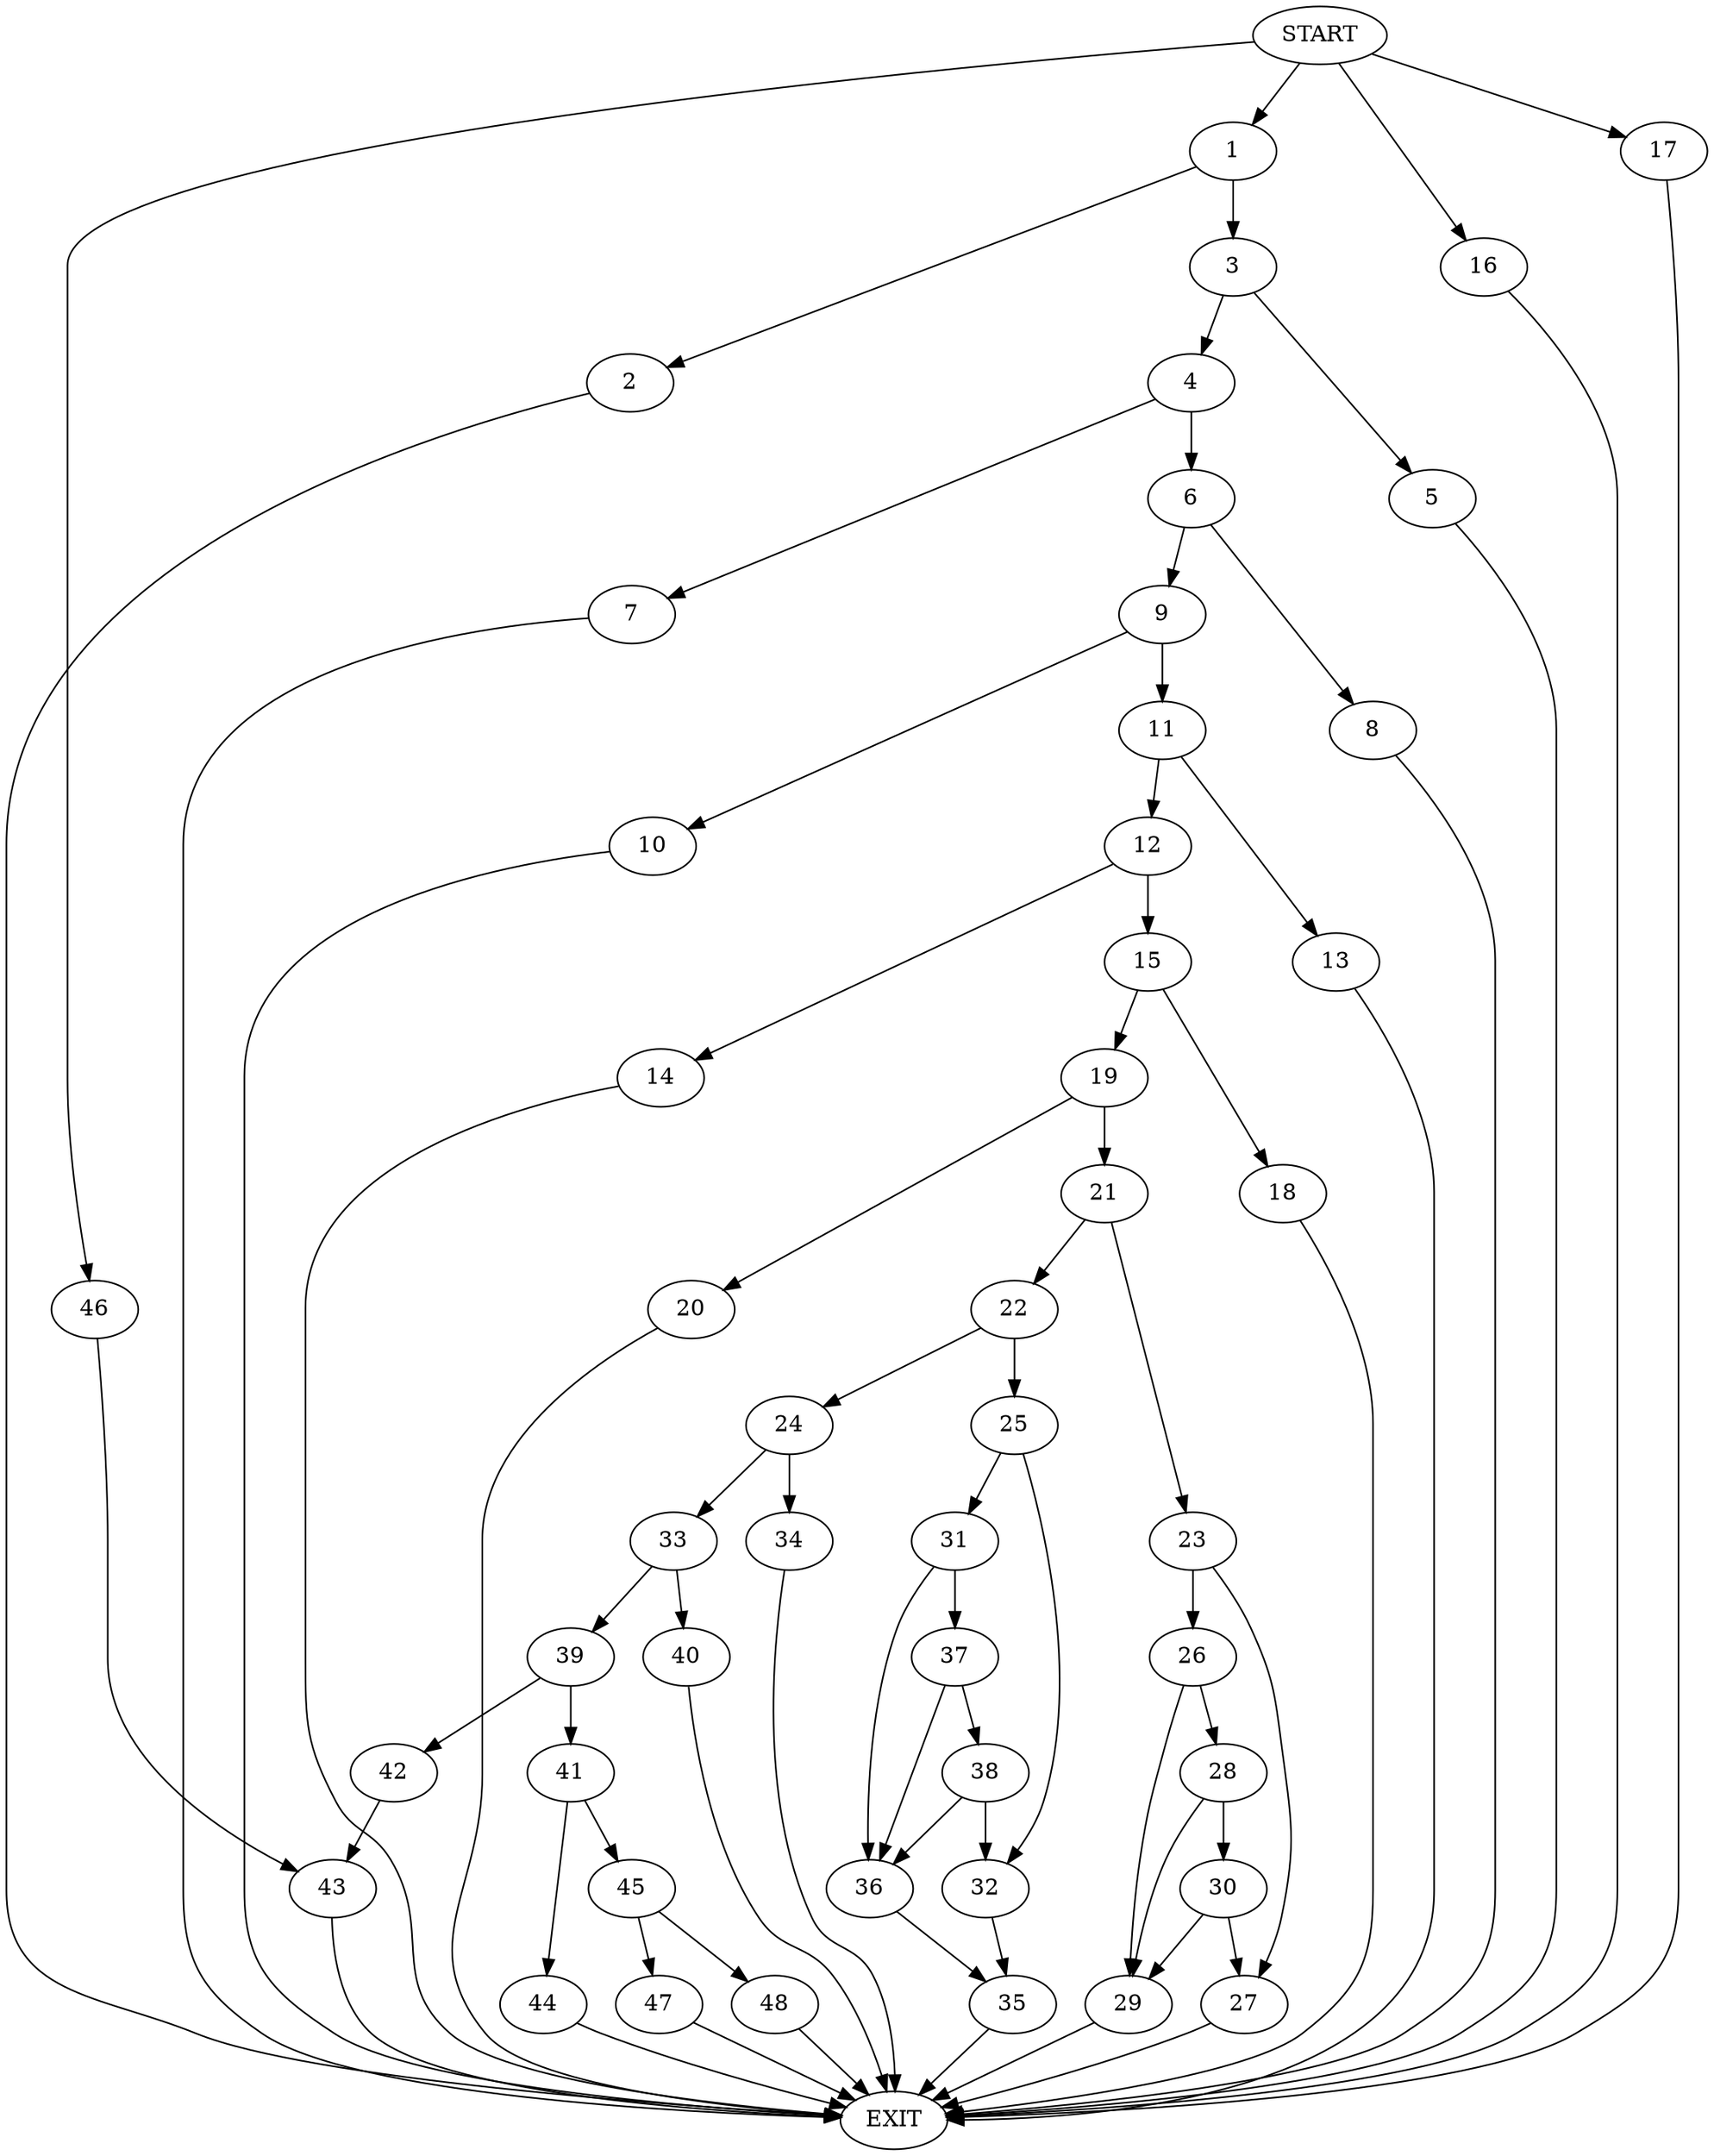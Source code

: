 digraph {
0 [label="START"]
49 [label="EXIT"]
0 -> 1
1 -> 2
1 -> 3
3 -> 4
3 -> 5
2 -> 49
4 -> 6
4 -> 7
5 -> 49
7 -> 49
6 -> 8
6 -> 9
9 -> 10
9 -> 11
8 -> 49
10 -> 49
11 -> 12
11 -> 13
13 -> 49
12 -> 14
12 -> 15
0 -> 16
16 -> 49
0 -> 17
17 -> 49
14 -> 49
15 -> 18
15 -> 19
18 -> 49
19 -> 20
19 -> 21
21 -> 22
21 -> 23
20 -> 49
22 -> 24
22 -> 25
23 -> 26
23 -> 27
26 -> 28
26 -> 29
27 -> 49
28 -> 30
28 -> 29
29 -> 49
30 -> 27
30 -> 29
25 -> 31
25 -> 32
24 -> 33
24 -> 34
32 -> 35
31 -> 36
31 -> 37
36 -> 35
37 -> 36
37 -> 38
38 -> 36
38 -> 32
35 -> 49
33 -> 39
33 -> 40
34 -> 49
39 -> 41
39 -> 42
40 -> 49
42 -> 43
41 -> 44
41 -> 45
43 -> 49
0 -> 46
46 -> 43
45 -> 47
45 -> 48
44 -> 49
48 -> 49
47 -> 49
}
